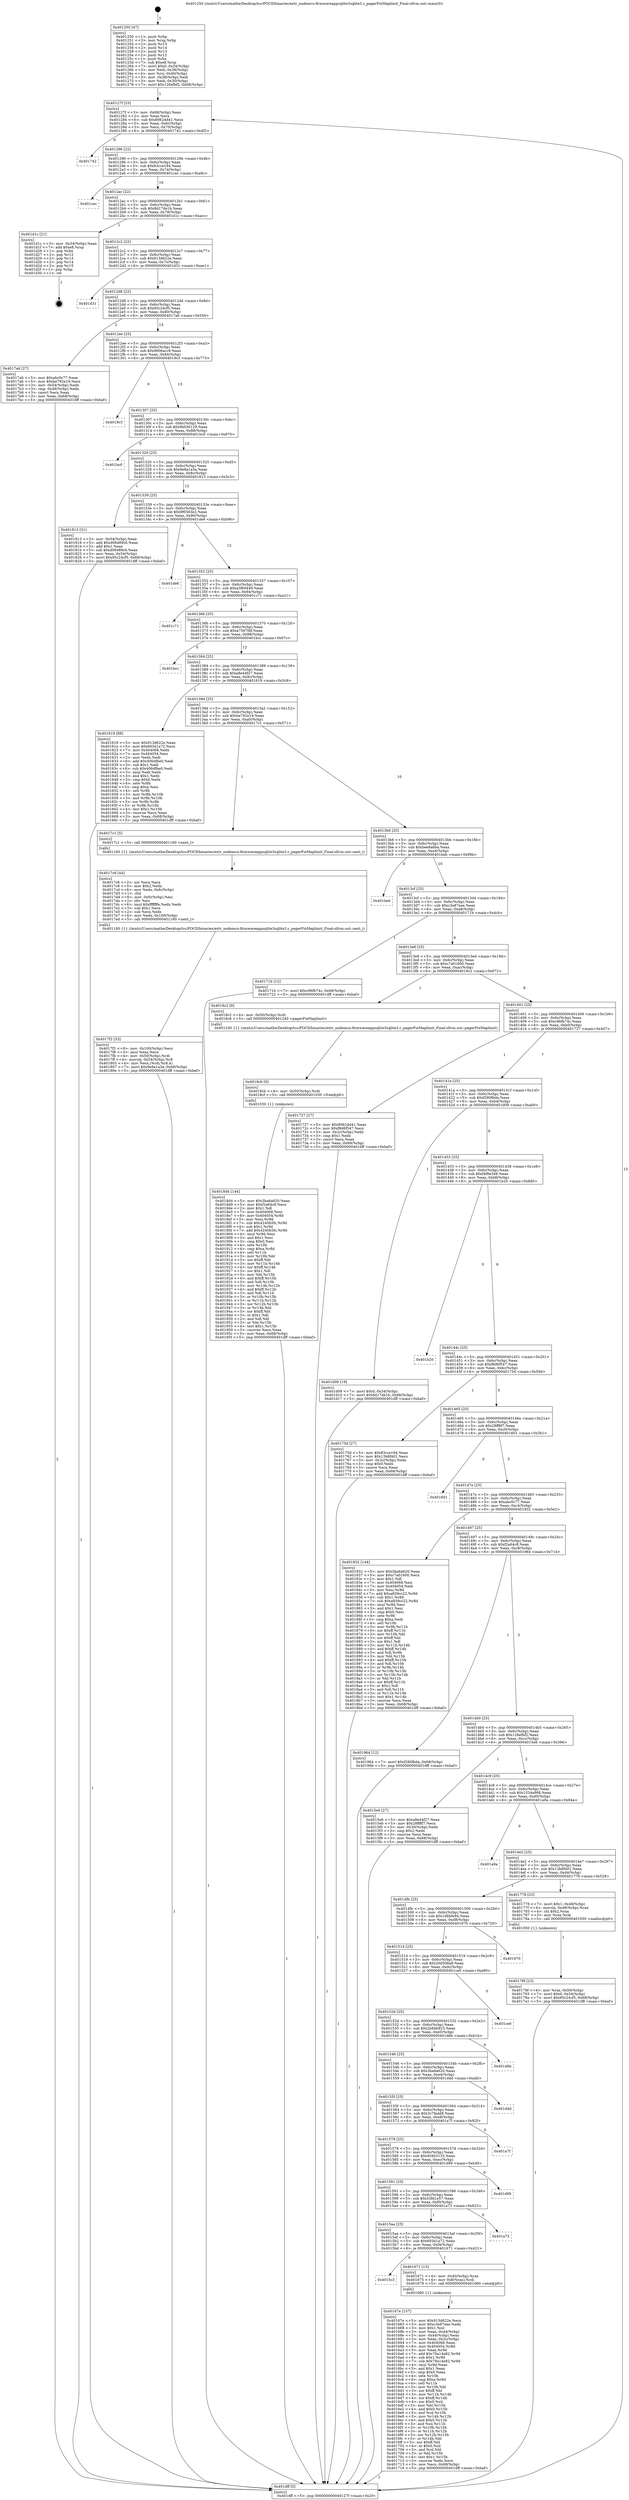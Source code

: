 digraph "0x401250" {
  label = "0x401250 (/mnt/c/Users/mathe/Desktop/tcc/POCII/binaries/extr_nodemcu-firmwareappsqlite3sqlite3.c_pagerFixMaplimit_Final-ollvm.out::main(0))"
  labelloc = "t"
  node[shape=record]

  Entry [label="",width=0.3,height=0.3,shape=circle,fillcolor=black,style=filled]
  "0x40127f" [label="{
     0x40127f [23]\l
     | [instrs]\l
     &nbsp;&nbsp;0x40127f \<+3\>: mov -0x68(%rbp),%eax\l
     &nbsp;&nbsp;0x401282 \<+2\>: mov %eax,%ecx\l
     &nbsp;&nbsp;0x401284 \<+6\>: sub $0x80624d41,%ecx\l
     &nbsp;&nbsp;0x40128a \<+3\>: mov %eax,-0x6c(%rbp)\l
     &nbsp;&nbsp;0x40128d \<+3\>: mov %ecx,-0x70(%rbp)\l
     &nbsp;&nbsp;0x401290 \<+6\>: je 0000000000401742 \<main+0x4f2\>\l
  }"]
  "0x401742" [label="{
     0x401742\l
  }", style=dashed]
  "0x401296" [label="{
     0x401296 [22]\l
     | [instrs]\l
     &nbsp;&nbsp;0x401296 \<+5\>: jmp 000000000040129b \<main+0x4b\>\l
     &nbsp;&nbsp;0x40129b \<+3\>: mov -0x6c(%rbp),%eax\l
     &nbsp;&nbsp;0x40129e \<+5\>: sub $0x83cce194,%eax\l
     &nbsp;&nbsp;0x4012a3 \<+3\>: mov %eax,-0x74(%rbp)\l
     &nbsp;&nbsp;0x4012a6 \<+6\>: je 0000000000401cec \<main+0xa9c\>\l
  }"]
  Exit [label="",width=0.3,height=0.3,shape=circle,fillcolor=black,style=filled,peripheries=2]
  "0x401cec" [label="{
     0x401cec\l
  }", style=dashed]
  "0x4012ac" [label="{
     0x4012ac [22]\l
     | [instrs]\l
     &nbsp;&nbsp;0x4012ac \<+5\>: jmp 00000000004012b1 \<main+0x61\>\l
     &nbsp;&nbsp;0x4012b1 \<+3\>: mov -0x6c(%rbp),%eax\l
     &nbsp;&nbsp;0x4012b4 \<+5\>: sub $0x8d17de1b,%eax\l
     &nbsp;&nbsp;0x4012b9 \<+3\>: mov %eax,-0x78(%rbp)\l
     &nbsp;&nbsp;0x4012bc \<+6\>: je 0000000000401d1c \<main+0xacc\>\l
  }"]
  "0x4018d4" [label="{
     0x4018d4 [144]\l
     | [instrs]\l
     &nbsp;&nbsp;0x4018d4 \<+5\>: mov $0x3ba6a620,%eax\l
     &nbsp;&nbsp;0x4018d9 \<+5\>: mov $0xf2a64c8,%ecx\l
     &nbsp;&nbsp;0x4018de \<+2\>: mov $0x1,%dl\l
     &nbsp;&nbsp;0x4018e0 \<+7\>: mov 0x404068,%esi\l
     &nbsp;&nbsp;0x4018e7 \<+8\>: mov 0x404054,%r8d\l
     &nbsp;&nbsp;0x4018ef \<+3\>: mov %esi,%r9d\l
     &nbsp;&nbsp;0x4018f2 \<+7\>: sub $0x4240b5fc,%r9d\l
     &nbsp;&nbsp;0x4018f9 \<+4\>: sub $0x1,%r9d\l
     &nbsp;&nbsp;0x4018fd \<+7\>: add $0x4240b5fc,%r9d\l
     &nbsp;&nbsp;0x401904 \<+4\>: imul %r9d,%esi\l
     &nbsp;&nbsp;0x401908 \<+3\>: and $0x1,%esi\l
     &nbsp;&nbsp;0x40190b \<+3\>: cmp $0x0,%esi\l
     &nbsp;&nbsp;0x40190e \<+4\>: sete %r10b\l
     &nbsp;&nbsp;0x401912 \<+4\>: cmp $0xa,%r8d\l
     &nbsp;&nbsp;0x401916 \<+4\>: setl %r11b\l
     &nbsp;&nbsp;0x40191a \<+3\>: mov %r10b,%bl\l
     &nbsp;&nbsp;0x40191d \<+3\>: xor $0xff,%bl\l
     &nbsp;&nbsp;0x401920 \<+3\>: mov %r11b,%r14b\l
     &nbsp;&nbsp;0x401923 \<+4\>: xor $0xff,%r14b\l
     &nbsp;&nbsp;0x401927 \<+3\>: xor $0x1,%dl\l
     &nbsp;&nbsp;0x40192a \<+3\>: mov %bl,%r15b\l
     &nbsp;&nbsp;0x40192d \<+4\>: and $0xff,%r15b\l
     &nbsp;&nbsp;0x401931 \<+3\>: and %dl,%r10b\l
     &nbsp;&nbsp;0x401934 \<+3\>: mov %r14b,%r12b\l
     &nbsp;&nbsp;0x401937 \<+4\>: and $0xff,%r12b\l
     &nbsp;&nbsp;0x40193b \<+3\>: and %dl,%r11b\l
     &nbsp;&nbsp;0x40193e \<+3\>: or %r10b,%r15b\l
     &nbsp;&nbsp;0x401941 \<+3\>: or %r11b,%r12b\l
     &nbsp;&nbsp;0x401944 \<+3\>: xor %r12b,%r15b\l
     &nbsp;&nbsp;0x401947 \<+3\>: or %r14b,%bl\l
     &nbsp;&nbsp;0x40194a \<+3\>: xor $0xff,%bl\l
     &nbsp;&nbsp;0x40194d \<+3\>: or $0x1,%dl\l
     &nbsp;&nbsp;0x401950 \<+2\>: and %dl,%bl\l
     &nbsp;&nbsp;0x401952 \<+3\>: or %bl,%r15b\l
     &nbsp;&nbsp;0x401955 \<+4\>: test $0x1,%r15b\l
     &nbsp;&nbsp;0x401959 \<+3\>: cmovne %ecx,%eax\l
     &nbsp;&nbsp;0x40195c \<+3\>: mov %eax,-0x68(%rbp)\l
     &nbsp;&nbsp;0x40195f \<+5\>: jmp 0000000000401dff \<main+0xbaf\>\l
  }"]
  "0x401d1c" [label="{
     0x401d1c [21]\l
     | [instrs]\l
     &nbsp;&nbsp;0x401d1c \<+3\>: mov -0x34(%rbp),%eax\l
     &nbsp;&nbsp;0x401d1f \<+7\>: add $0xe8,%rsp\l
     &nbsp;&nbsp;0x401d26 \<+1\>: pop %rbx\l
     &nbsp;&nbsp;0x401d27 \<+2\>: pop %r12\l
     &nbsp;&nbsp;0x401d29 \<+2\>: pop %r13\l
     &nbsp;&nbsp;0x401d2b \<+2\>: pop %r14\l
     &nbsp;&nbsp;0x401d2d \<+2\>: pop %r15\l
     &nbsp;&nbsp;0x401d2f \<+1\>: pop %rbp\l
     &nbsp;&nbsp;0x401d30 \<+1\>: ret\l
  }"]
  "0x4012c2" [label="{
     0x4012c2 [22]\l
     | [instrs]\l
     &nbsp;&nbsp;0x4012c2 \<+5\>: jmp 00000000004012c7 \<main+0x77\>\l
     &nbsp;&nbsp;0x4012c7 \<+3\>: mov -0x6c(%rbp),%eax\l
     &nbsp;&nbsp;0x4012ca \<+5\>: sub $0x913d622e,%eax\l
     &nbsp;&nbsp;0x4012cf \<+3\>: mov %eax,-0x7c(%rbp)\l
     &nbsp;&nbsp;0x4012d2 \<+6\>: je 0000000000401d31 \<main+0xae1\>\l
  }"]
  "0x4018cb" [label="{
     0x4018cb [9]\l
     | [instrs]\l
     &nbsp;&nbsp;0x4018cb \<+4\>: mov -0x50(%rbp),%rdi\l
     &nbsp;&nbsp;0x4018cf \<+5\>: call 0000000000401030 \<free@plt\>\l
     | [calls]\l
     &nbsp;&nbsp;0x401030 \{1\} (unknown)\l
  }"]
  "0x401d31" [label="{
     0x401d31\l
  }", style=dashed]
  "0x4012d8" [label="{
     0x4012d8 [22]\l
     | [instrs]\l
     &nbsp;&nbsp;0x4012d8 \<+5\>: jmp 00000000004012dd \<main+0x8d\>\l
     &nbsp;&nbsp;0x4012dd \<+3\>: mov -0x6c(%rbp),%eax\l
     &nbsp;&nbsp;0x4012e0 \<+5\>: sub $0x95c24cf5,%eax\l
     &nbsp;&nbsp;0x4012e5 \<+3\>: mov %eax,-0x80(%rbp)\l
     &nbsp;&nbsp;0x4012e8 \<+6\>: je 00000000004017a6 \<main+0x556\>\l
  }"]
  "0x4017f2" [label="{
     0x4017f2 [33]\l
     | [instrs]\l
     &nbsp;&nbsp;0x4017f2 \<+6\>: mov -0x100(%rbp),%ecx\l
     &nbsp;&nbsp;0x4017f8 \<+3\>: imul %eax,%ecx\l
     &nbsp;&nbsp;0x4017fb \<+4\>: mov -0x50(%rbp),%rdi\l
     &nbsp;&nbsp;0x4017ff \<+4\>: movslq -0x54(%rbp),%r8\l
     &nbsp;&nbsp;0x401803 \<+4\>: mov %ecx,(%rdi,%r8,4)\l
     &nbsp;&nbsp;0x401807 \<+7\>: movl $0x9e8a1a3a,-0x68(%rbp)\l
     &nbsp;&nbsp;0x40180e \<+5\>: jmp 0000000000401dff \<main+0xbaf\>\l
  }"]
  "0x4017a6" [label="{
     0x4017a6 [27]\l
     | [instrs]\l
     &nbsp;&nbsp;0x4017a6 \<+5\>: mov $0xabc0c77,%eax\l
     &nbsp;&nbsp;0x4017ab \<+5\>: mov $0xbe792e19,%ecx\l
     &nbsp;&nbsp;0x4017b0 \<+3\>: mov -0x54(%rbp),%edx\l
     &nbsp;&nbsp;0x4017b3 \<+3\>: cmp -0x48(%rbp),%edx\l
     &nbsp;&nbsp;0x4017b6 \<+3\>: cmovl %ecx,%eax\l
     &nbsp;&nbsp;0x4017b9 \<+3\>: mov %eax,-0x68(%rbp)\l
     &nbsp;&nbsp;0x4017bc \<+5\>: jmp 0000000000401dff \<main+0xbaf\>\l
  }"]
  "0x4012ee" [label="{
     0x4012ee [25]\l
     | [instrs]\l
     &nbsp;&nbsp;0x4012ee \<+5\>: jmp 00000000004012f3 \<main+0xa3\>\l
     &nbsp;&nbsp;0x4012f3 \<+3\>: mov -0x6c(%rbp),%eax\l
     &nbsp;&nbsp;0x4012f6 \<+5\>: sub $0x9606acc9,%eax\l
     &nbsp;&nbsp;0x4012fb \<+6\>: mov %eax,-0x84(%rbp)\l
     &nbsp;&nbsp;0x401301 \<+6\>: je 00000000004019c3 \<main+0x773\>\l
  }"]
  "0x4017c6" [label="{
     0x4017c6 [44]\l
     | [instrs]\l
     &nbsp;&nbsp;0x4017c6 \<+2\>: xor %ecx,%ecx\l
     &nbsp;&nbsp;0x4017c8 \<+5\>: mov $0x2,%edx\l
     &nbsp;&nbsp;0x4017cd \<+6\>: mov %edx,-0xfc(%rbp)\l
     &nbsp;&nbsp;0x4017d3 \<+1\>: cltd\l
     &nbsp;&nbsp;0x4017d4 \<+6\>: mov -0xfc(%rbp),%esi\l
     &nbsp;&nbsp;0x4017da \<+2\>: idiv %esi\l
     &nbsp;&nbsp;0x4017dc \<+6\>: imul $0xfffffffe,%edx,%edx\l
     &nbsp;&nbsp;0x4017e2 \<+3\>: sub $0x1,%ecx\l
     &nbsp;&nbsp;0x4017e5 \<+2\>: sub %ecx,%edx\l
     &nbsp;&nbsp;0x4017e7 \<+6\>: mov %edx,-0x100(%rbp)\l
     &nbsp;&nbsp;0x4017ed \<+5\>: call 0000000000401160 \<next_i\>\l
     | [calls]\l
     &nbsp;&nbsp;0x401160 \{1\} (/mnt/c/Users/mathe/Desktop/tcc/POCII/binaries/extr_nodemcu-firmwareappsqlite3sqlite3.c_pagerFixMaplimit_Final-ollvm.out::next_i)\l
  }"]
  "0x4019c3" [label="{
     0x4019c3\l
  }", style=dashed]
  "0x401307" [label="{
     0x401307 [25]\l
     | [instrs]\l
     &nbsp;&nbsp;0x401307 \<+5\>: jmp 000000000040130c \<main+0xbc\>\l
     &nbsp;&nbsp;0x40130c \<+3\>: mov -0x6c(%rbp),%eax\l
     &nbsp;&nbsp;0x40130f \<+5\>: sub $0x9b036129,%eax\l
     &nbsp;&nbsp;0x401314 \<+6\>: mov %eax,-0x88(%rbp)\l
     &nbsp;&nbsp;0x40131a \<+6\>: je 0000000000401bc0 \<main+0x970\>\l
  }"]
  "0x40178f" [label="{
     0x40178f [23]\l
     | [instrs]\l
     &nbsp;&nbsp;0x40178f \<+4\>: mov %rax,-0x50(%rbp)\l
     &nbsp;&nbsp;0x401793 \<+7\>: movl $0x0,-0x54(%rbp)\l
     &nbsp;&nbsp;0x40179a \<+7\>: movl $0x95c24cf5,-0x68(%rbp)\l
     &nbsp;&nbsp;0x4017a1 \<+5\>: jmp 0000000000401dff \<main+0xbaf\>\l
  }"]
  "0x401bc0" [label="{
     0x401bc0\l
  }", style=dashed]
  "0x401320" [label="{
     0x401320 [25]\l
     | [instrs]\l
     &nbsp;&nbsp;0x401320 \<+5\>: jmp 0000000000401325 \<main+0xd5\>\l
     &nbsp;&nbsp;0x401325 \<+3\>: mov -0x6c(%rbp),%eax\l
     &nbsp;&nbsp;0x401328 \<+5\>: sub $0x9e8a1a3a,%eax\l
     &nbsp;&nbsp;0x40132d \<+6\>: mov %eax,-0x8c(%rbp)\l
     &nbsp;&nbsp;0x401333 \<+6\>: je 0000000000401813 \<main+0x5c3\>\l
  }"]
  "0x40167e" [label="{
     0x40167e [157]\l
     | [instrs]\l
     &nbsp;&nbsp;0x40167e \<+5\>: mov $0x913d622e,%ecx\l
     &nbsp;&nbsp;0x401683 \<+5\>: mov $0xc3e87eae,%edx\l
     &nbsp;&nbsp;0x401688 \<+3\>: mov $0x1,%sil\l
     &nbsp;&nbsp;0x40168b \<+3\>: mov %eax,-0x44(%rbp)\l
     &nbsp;&nbsp;0x40168e \<+3\>: mov -0x44(%rbp),%eax\l
     &nbsp;&nbsp;0x401691 \<+3\>: mov %eax,-0x2c(%rbp)\l
     &nbsp;&nbsp;0x401694 \<+7\>: mov 0x404068,%eax\l
     &nbsp;&nbsp;0x40169b \<+8\>: mov 0x404054,%r8d\l
     &nbsp;&nbsp;0x4016a3 \<+3\>: mov %eax,%r9d\l
     &nbsp;&nbsp;0x4016a6 \<+7\>: add $0x79a14e82,%r9d\l
     &nbsp;&nbsp;0x4016ad \<+4\>: sub $0x1,%r9d\l
     &nbsp;&nbsp;0x4016b1 \<+7\>: sub $0x79a14e82,%r9d\l
     &nbsp;&nbsp;0x4016b8 \<+4\>: imul %r9d,%eax\l
     &nbsp;&nbsp;0x4016bc \<+3\>: and $0x1,%eax\l
     &nbsp;&nbsp;0x4016bf \<+3\>: cmp $0x0,%eax\l
     &nbsp;&nbsp;0x4016c2 \<+4\>: sete %r10b\l
     &nbsp;&nbsp;0x4016c6 \<+4\>: cmp $0xa,%r8d\l
     &nbsp;&nbsp;0x4016ca \<+4\>: setl %r11b\l
     &nbsp;&nbsp;0x4016ce \<+3\>: mov %r10b,%bl\l
     &nbsp;&nbsp;0x4016d1 \<+3\>: xor $0xff,%bl\l
     &nbsp;&nbsp;0x4016d4 \<+3\>: mov %r11b,%r14b\l
     &nbsp;&nbsp;0x4016d7 \<+4\>: xor $0xff,%r14b\l
     &nbsp;&nbsp;0x4016db \<+4\>: xor $0x0,%sil\l
     &nbsp;&nbsp;0x4016df \<+3\>: mov %bl,%r15b\l
     &nbsp;&nbsp;0x4016e2 \<+4\>: and $0x0,%r15b\l
     &nbsp;&nbsp;0x4016e6 \<+3\>: and %sil,%r10b\l
     &nbsp;&nbsp;0x4016e9 \<+3\>: mov %r14b,%r12b\l
     &nbsp;&nbsp;0x4016ec \<+4\>: and $0x0,%r12b\l
     &nbsp;&nbsp;0x4016f0 \<+3\>: and %sil,%r11b\l
     &nbsp;&nbsp;0x4016f3 \<+3\>: or %r10b,%r15b\l
     &nbsp;&nbsp;0x4016f6 \<+3\>: or %r11b,%r12b\l
     &nbsp;&nbsp;0x4016f9 \<+3\>: xor %r12b,%r15b\l
     &nbsp;&nbsp;0x4016fc \<+3\>: or %r14b,%bl\l
     &nbsp;&nbsp;0x4016ff \<+3\>: xor $0xff,%bl\l
     &nbsp;&nbsp;0x401702 \<+4\>: or $0x0,%sil\l
     &nbsp;&nbsp;0x401706 \<+3\>: and %sil,%bl\l
     &nbsp;&nbsp;0x401709 \<+3\>: or %bl,%r15b\l
     &nbsp;&nbsp;0x40170c \<+4\>: test $0x1,%r15b\l
     &nbsp;&nbsp;0x401710 \<+3\>: cmovne %edx,%ecx\l
     &nbsp;&nbsp;0x401713 \<+3\>: mov %ecx,-0x68(%rbp)\l
     &nbsp;&nbsp;0x401716 \<+5\>: jmp 0000000000401dff \<main+0xbaf\>\l
  }"]
  "0x401813" [label="{
     0x401813 [31]\l
     | [instrs]\l
     &nbsp;&nbsp;0x401813 \<+3\>: mov -0x54(%rbp),%eax\l
     &nbsp;&nbsp;0x401816 \<+5\>: add $0xd08489c6,%eax\l
     &nbsp;&nbsp;0x40181b \<+3\>: add $0x1,%eax\l
     &nbsp;&nbsp;0x40181e \<+5\>: sub $0xd08489c6,%eax\l
     &nbsp;&nbsp;0x401823 \<+3\>: mov %eax,-0x54(%rbp)\l
     &nbsp;&nbsp;0x401826 \<+7\>: movl $0x95c24cf5,-0x68(%rbp)\l
     &nbsp;&nbsp;0x40182d \<+5\>: jmp 0000000000401dff \<main+0xbaf\>\l
  }"]
  "0x401339" [label="{
     0x401339 [25]\l
     | [instrs]\l
     &nbsp;&nbsp;0x401339 \<+5\>: jmp 000000000040133e \<main+0xee\>\l
     &nbsp;&nbsp;0x40133e \<+3\>: mov -0x6c(%rbp),%eax\l
     &nbsp;&nbsp;0x401341 \<+5\>: sub $0x9f0563e2,%eax\l
     &nbsp;&nbsp;0x401346 \<+6\>: mov %eax,-0x90(%rbp)\l
     &nbsp;&nbsp;0x40134c \<+6\>: je 0000000000401de6 \<main+0xb96\>\l
  }"]
  "0x4015c3" [label="{
     0x4015c3\l
  }", style=dashed]
  "0x401de6" [label="{
     0x401de6\l
  }", style=dashed]
  "0x401352" [label="{
     0x401352 [25]\l
     | [instrs]\l
     &nbsp;&nbsp;0x401352 \<+5\>: jmp 0000000000401357 \<main+0x107\>\l
     &nbsp;&nbsp;0x401357 \<+3\>: mov -0x6c(%rbp),%eax\l
     &nbsp;&nbsp;0x40135a \<+5\>: sub $0xa3f60449,%eax\l
     &nbsp;&nbsp;0x40135f \<+6\>: mov %eax,-0x94(%rbp)\l
     &nbsp;&nbsp;0x401365 \<+6\>: je 0000000000401c71 \<main+0xa21\>\l
  }"]
  "0x401671" [label="{
     0x401671 [13]\l
     | [instrs]\l
     &nbsp;&nbsp;0x401671 \<+4\>: mov -0x40(%rbp),%rax\l
     &nbsp;&nbsp;0x401675 \<+4\>: mov 0x8(%rax),%rdi\l
     &nbsp;&nbsp;0x401679 \<+5\>: call 0000000000401060 \<atoi@plt\>\l
     | [calls]\l
     &nbsp;&nbsp;0x401060 \{1\} (unknown)\l
  }"]
  "0x401c71" [label="{
     0x401c71\l
  }", style=dashed]
  "0x40136b" [label="{
     0x40136b [25]\l
     | [instrs]\l
     &nbsp;&nbsp;0x40136b \<+5\>: jmp 0000000000401370 \<main+0x120\>\l
     &nbsp;&nbsp;0x401370 \<+3\>: mov -0x6c(%rbp),%eax\l
     &nbsp;&nbsp;0x401373 \<+5\>: sub $0xa7567fdf,%eax\l
     &nbsp;&nbsp;0x401378 \<+6\>: mov %eax,-0x98(%rbp)\l
     &nbsp;&nbsp;0x40137e \<+6\>: je 0000000000401bcc \<main+0x97c\>\l
  }"]
  "0x4015aa" [label="{
     0x4015aa [25]\l
     | [instrs]\l
     &nbsp;&nbsp;0x4015aa \<+5\>: jmp 00000000004015af \<main+0x35f\>\l
     &nbsp;&nbsp;0x4015af \<+3\>: mov -0x6c(%rbp),%eax\l
     &nbsp;&nbsp;0x4015b2 \<+5\>: sub $0x693d1a72,%eax\l
     &nbsp;&nbsp;0x4015b7 \<+6\>: mov %eax,-0xf4(%rbp)\l
     &nbsp;&nbsp;0x4015bd \<+6\>: je 0000000000401671 \<main+0x421\>\l
  }"]
  "0x401bcc" [label="{
     0x401bcc\l
  }", style=dashed]
  "0x401384" [label="{
     0x401384 [25]\l
     | [instrs]\l
     &nbsp;&nbsp;0x401384 \<+5\>: jmp 0000000000401389 \<main+0x139\>\l
     &nbsp;&nbsp;0x401389 \<+3\>: mov -0x6c(%rbp),%eax\l
     &nbsp;&nbsp;0x40138c \<+5\>: sub $0xa8e44f27,%eax\l
     &nbsp;&nbsp;0x401391 \<+6\>: mov %eax,-0x9c(%rbp)\l
     &nbsp;&nbsp;0x401397 \<+6\>: je 0000000000401619 \<main+0x3c9\>\l
  }"]
  "0x401a73" [label="{
     0x401a73\l
  }", style=dashed]
  "0x401619" [label="{
     0x401619 [88]\l
     | [instrs]\l
     &nbsp;&nbsp;0x401619 \<+5\>: mov $0x913d622e,%eax\l
     &nbsp;&nbsp;0x40161e \<+5\>: mov $0x693d1a72,%ecx\l
     &nbsp;&nbsp;0x401623 \<+7\>: mov 0x404068,%edx\l
     &nbsp;&nbsp;0x40162a \<+7\>: mov 0x404054,%esi\l
     &nbsp;&nbsp;0x401631 \<+2\>: mov %edx,%edi\l
     &nbsp;&nbsp;0x401633 \<+6\>: add $0x406dfbe0,%edi\l
     &nbsp;&nbsp;0x401639 \<+3\>: sub $0x1,%edi\l
     &nbsp;&nbsp;0x40163c \<+6\>: sub $0x406dfbe0,%edi\l
     &nbsp;&nbsp;0x401642 \<+3\>: imul %edi,%edx\l
     &nbsp;&nbsp;0x401645 \<+3\>: and $0x1,%edx\l
     &nbsp;&nbsp;0x401648 \<+3\>: cmp $0x0,%edx\l
     &nbsp;&nbsp;0x40164b \<+4\>: sete %r8b\l
     &nbsp;&nbsp;0x40164f \<+3\>: cmp $0xa,%esi\l
     &nbsp;&nbsp;0x401652 \<+4\>: setl %r9b\l
     &nbsp;&nbsp;0x401656 \<+3\>: mov %r8b,%r10b\l
     &nbsp;&nbsp;0x401659 \<+3\>: and %r9b,%r10b\l
     &nbsp;&nbsp;0x40165c \<+3\>: xor %r9b,%r8b\l
     &nbsp;&nbsp;0x40165f \<+3\>: or %r8b,%r10b\l
     &nbsp;&nbsp;0x401662 \<+4\>: test $0x1,%r10b\l
     &nbsp;&nbsp;0x401666 \<+3\>: cmovne %ecx,%eax\l
     &nbsp;&nbsp;0x401669 \<+3\>: mov %eax,-0x68(%rbp)\l
     &nbsp;&nbsp;0x40166c \<+5\>: jmp 0000000000401dff \<main+0xbaf\>\l
  }"]
  "0x40139d" [label="{
     0x40139d [25]\l
     | [instrs]\l
     &nbsp;&nbsp;0x40139d \<+5\>: jmp 00000000004013a2 \<main+0x152\>\l
     &nbsp;&nbsp;0x4013a2 \<+3\>: mov -0x6c(%rbp),%eax\l
     &nbsp;&nbsp;0x4013a5 \<+5\>: sub $0xbe792e19,%eax\l
     &nbsp;&nbsp;0x4013aa \<+6\>: mov %eax,-0xa0(%rbp)\l
     &nbsp;&nbsp;0x4013b0 \<+6\>: je 00000000004017c1 \<main+0x571\>\l
  }"]
  "0x401591" [label="{
     0x401591 [25]\l
     | [instrs]\l
     &nbsp;&nbsp;0x401591 \<+5\>: jmp 0000000000401596 \<main+0x346\>\l
     &nbsp;&nbsp;0x401596 \<+3\>: mov -0x6c(%rbp),%eax\l
     &nbsp;&nbsp;0x401599 \<+5\>: sub $0x53fd1e57,%eax\l
     &nbsp;&nbsp;0x40159e \<+6\>: mov %eax,-0xf0(%rbp)\l
     &nbsp;&nbsp;0x4015a4 \<+6\>: je 0000000000401a73 \<main+0x823\>\l
  }"]
  "0x4017c1" [label="{
     0x4017c1 [5]\l
     | [instrs]\l
     &nbsp;&nbsp;0x4017c1 \<+5\>: call 0000000000401160 \<next_i\>\l
     | [calls]\l
     &nbsp;&nbsp;0x401160 \{1\} (/mnt/c/Users/mathe/Desktop/tcc/POCII/binaries/extr_nodemcu-firmwareappsqlite3sqlite3.c_pagerFixMaplimit_Final-ollvm.out::next_i)\l
  }"]
  "0x4013b6" [label="{
     0x4013b6 [25]\l
     | [instrs]\l
     &nbsp;&nbsp;0x4013b6 \<+5\>: jmp 00000000004013bb \<main+0x16b\>\l
     &nbsp;&nbsp;0x4013bb \<+3\>: mov -0x6c(%rbp),%eax\l
     &nbsp;&nbsp;0x4013be \<+5\>: sub $0xbee8a6ba,%eax\l
     &nbsp;&nbsp;0x4013c3 \<+6\>: mov %eax,-0xa4(%rbp)\l
     &nbsp;&nbsp;0x4013c9 \<+6\>: je 0000000000401beb \<main+0x99b\>\l
  }"]
  "0x401d99" [label="{
     0x401d99\l
  }", style=dashed]
  "0x401beb" [label="{
     0x401beb\l
  }", style=dashed]
  "0x4013cf" [label="{
     0x4013cf [25]\l
     | [instrs]\l
     &nbsp;&nbsp;0x4013cf \<+5\>: jmp 00000000004013d4 \<main+0x184\>\l
     &nbsp;&nbsp;0x4013d4 \<+3\>: mov -0x6c(%rbp),%eax\l
     &nbsp;&nbsp;0x4013d7 \<+5\>: sub $0xc3e87eae,%eax\l
     &nbsp;&nbsp;0x4013dc \<+6\>: mov %eax,-0xa8(%rbp)\l
     &nbsp;&nbsp;0x4013e2 \<+6\>: je 000000000040171b \<main+0x4cb\>\l
  }"]
  "0x401578" [label="{
     0x401578 [25]\l
     | [instrs]\l
     &nbsp;&nbsp;0x401578 \<+5\>: jmp 000000000040157d \<main+0x32d\>\l
     &nbsp;&nbsp;0x40157d \<+3\>: mov -0x6c(%rbp),%eax\l
     &nbsp;&nbsp;0x401580 \<+5\>: sub $0x40403133,%eax\l
     &nbsp;&nbsp;0x401585 \<+6\>: mov %eax,-0xec(%rbp)\l
     &nbsp;&nbsp;0x40158b \<+6\>: je 0000000000401d99 \<main+0xb49\>\l
  }"]
  "0x40171b" [label="{
     0x40171b [12]\l
     | [instrs]\l
     &nbsp;&nbsp;0x40171b \<+7\>: movl $0xc96fb74c,-0x68(%rbp)\l
     &nbsp;&nbsp;0x401722 \<+5\>: jmp 0000000000401dff \<main+0xbaf\>\l
  }"]
  "0x4013e8" [label="{
     0x4013e8 [25]\l
     | [instrs]\l
     &nbsp;&nbsp;0x4013e8 \<+5\>: jmp 00000000004013ed \<main+0x19d\>\l
     &nbsp;&nbsp;0x4013ed \<+3\>: mov -0x6c(%rbp),%eax\l
     &nbsp;&nbsp;0x4013f0 \<+5\>: sub $0xc7a01600,%eax\l
     &nbsp;&nbsp;0x4013f5 \<+6\>: mov %eax,-0xac(%rbp)\l
     &nbsp;&nbsp;0x4013fb \<+6\>: je 00000000004018c2 \<main+0x672\>\l
  }"]
  "0x401a7f" [label="{
     0x401a7f\l
  }", style=dashed]
  "0x4018c2" [label="{
     0x4018c2 [9]\l
     | [instrs]\l
     &nbsp;&nbsp;0x4018c2 \<+4\>: mov -0x50(%rbp),%rdi\l
     &nbsp;&nbsp;0x4018c6 \<+5\>: call 0000000000401240 \<pagerFixMaplimit\>\l
     | [calls]\l
     &nbsp;&nbsp;0x401240 \{1\} (/mnt/c/Users/mathe/Desktop/tcc/POCII/binaries/extr_nodemcu-firmwareappsqlite3sqlite3.c_pagerFixMaplimit_Final-ollvm.out::pagerFixMaplimit)\l
  }"]
  "0x401401" [label="{
     0x401401 [25]\l
     | [instrs]\l
     &nbsp;&nbsp;0x401401 \<+5\>: jmp 0000000000401406 \<main+0x1b6\>\l
     &nbsp;&nbsp;0x401406 \<+3\>: mov -0x6c(%rbp),%eax\l
     &nbsp;&nbsp;0x401409 \<+5\>: sub $0xc96fb74c,%eax\l
     &nbsp;&nbsp;0x40140e \<+6\>: mov %eax,-0xb0(%rbp)\l
     &nbsp;&nbsp;0x401414 \<+6\>: je 0000000000401727 \<main+0x4d7\>\l
  }"]
  "0x40155f" [label="{
     0x40155f [25]\l
     | [instrs]\l
     &nbsp;&nbsp;0x40155f \<+5\>: jmp 0000000000401564 \<main+0x314\>\l
     &nbsp;&nbsp;0x401564 \<+3\>: mov -0x6c(%rbp),%eax\l
     &nbsp;&nbsp;0x401567 \<+5\>: sub $0x3c7fadd8,%eax\l
     &nbsp;&nbsp;0x40156c \<+6\>: mov %eax,-0xe8(%rbp)\l
     &nbsp;&nbsp;0x401572 \<+6\>: je 0000000000401a7f \<main+0x82f\>\l
  }"]
  "0x401727" [label="{
     0x401727 [27]\l
     | [instrs]\l
     &nbsp;&nbsp;0x401727 \<+5\>: mov $0x80624d41,%eax\l
     &nbsp;&nbsp;0x40172c \<+5\>: mov $0xf8d6f547,%ecx\l
     &nbsp;&nbsp;0x401731 \<+3\>: mov -0x2c(%rbp),%edx\l
     &nbsp;&nbsp;0x401734 \<+3\>: cmp $0x1,%edx\l
     &nbsp;&nbsp;0x401737 \<+3\>: cmovl %ecx,%eax\l
     &nbsp;&nbsp;0x40173a \<+3\>: mov %eax,-0x68(%rbp)\l
     &nbsp;&nbsp;0x40173d \<+5\>: jmp 0000000000401dff \<main+0xbaf\>\l
  }"]
  "0x40141a" [label="{
     0x40141a [25]\l
     | [instrs]\l
     &nbsp;&nbsp;0x40141a \<+5\>: jmp 000000000040141f \<main+0x1cf\>\l
     &nbsp;&nbsp;0x40141f \<+3\>: mov -0x6c(%rbp),%eax\l
     &nbsp;&nbsp;0x401422 \<+5\>: sub $0xf280fbda,%eax\l
     &nbsp;&nbsp;0x401427 \<+6\>: mov %eax,-0xb4(%rbp)\l
     &nbsp;&nbsp;0x40142d \<+6\>: je 0000000000401d09 \<main+0xab9\>\l
  }"]
  "0x401d4d" [label="{
     0x401d4d\l
  }", style=dashed]
  "0x401d09" [label="{
     0x401d09 [19]\l
     | [instrs]\l
     &nbsp;&nbsp;0x401d09 \<+7\>: movl $0x0,-0x34(%rbp)\l
     &nbsp;&nbsp;0x401d10 \<+7\>: movl $0x8d17de1b,-0x68(%rbp)\l
     &nbsp;&nbsp;0x401d17 \<+5\>: jmp 0000000000401dff \<main+0xbaf\>\l
  }"]
  "0x401433" [label="{
     0x401433 [25]\l
     | [instrs]\l
     &nbsp;&nbsp;0x401433 \<+5\>: jmp 0000000000401438 \<main+0x1e8\>\l
     &nbsp;&nbsp;0x401438 \<+3\>: mov -0x6c(%rbp),%eax\l
     &nbsp;&nbsp;0x40143b \<+5\>: sub $0xf4f8e348,%eax\l
     &nbsp;&nbsp;0x401440 \<+6\>: mov %eax,-0xb8(%rbp)\l
     &nbsp;&nbsp;0x401446 \<+6\>: je 0000000000401b20 \<main+0x8d0\>\l
  }"]
  "0x401546" [label="{
     0x401546 [25]\l
     | [instrs]\l
     &nbsp;&nbsp;0x401546 \<+5\>: jmp 000000000040154b \<main+0x2fb\>\l
     &nbsp;&nbsp;0x40154b \<+3\>: mov -0x6c(%rbp),%eax\l
     &nbsp;&nbsp;0x40154e \<+5\>: sub $0x3ba6a620,%eax\l
     &nbsp;&nbsp;0x401553 \<+6\>: mov %eax,-0xe4(%rbp)\l
     &nbsp;&nbsp;0x401559 \<+6\>: je 0000000000401d4d \<main+0xafd\>\l
  }"]
  "0x401b20" [label="{
     0x401b20\l
  }", style=dashed]
  "0x40144c" [label="{
     0x40144c [25]\l
     | [instrs]\l
     &nbsp;&nbsp;0x40144c \<+5\>: jmp 0000000000401451 \<main+0x201\>\l
     &nbsp;&nbsp;0x401451 \<+3\>: mov -0x6c(%rbp),%eax\l
     &nbsp;&nbsp;0x401454 \<+5\>: sub $0xf8d6f547,%eax\l
     &nbsp;&nbsp;0x401459 \<+6\>: mov %eax,-0xbc(%rbp)\l
     &nbsp;&nbsp;0x40145f \<+6\>: je 000000000040175d \<main+0x50d\>\l
  }"]
  "0x401d6b" [label="{
     0x401d6b\l
  }", style=dashed]
  "0x40175d" [label="{
     0x40175d [27]\l
     | [instrs]\l
     &nbsp;&nbsp;0x40175d \<+5\>: mov $0x83cce194,%eax\l
     &nbsp;&nbsp;0x401762 \<+5\>: mov $0x13b8f401,%ecx\l
     &nbsp;&nbsp;0x401767 \<+3\>: mov -0x2c(%rbp),%edx\l
     &nbsp;&nbsp;0x40176a \<+3\>: cmp $0x0,%edx\l
     &nbsp;&nbsp;0x40176d \<+3\>: cmove %ecx,%eax\l
     &nbsp;&nbsp;0x401770 \<+3\>: mov %eax,-0x68(%rbp)\l
     &nbsp;&nbsp;0x401773 \<+5\>: jmp 0000000000401dff \<main+0xbaf\>\l
  }"]
  "0x401465" [label="{
     0x401465 [25]\l
     | [instrs]\l
     &nbsp;&nbsp;0x401465 \<+5\>: jmp 000000000040146a \<main+0x21a\>\l
     &nbsp;&nbsp;0x40146a \<+3\>: mov -0x6c(%rbp),%eax\l
     &nbsp;&nbsp;0x40146d \<+5\>: sub $0x28ff8f7,%eax\l
     &nbsp;&nbsp;0x401472 \<+6\>: mov %eax,-0xc0(%rbp)\l
     &nbsp;&nbsp;0x401478 \<+6\>: je 0000000000401601 \<main+0x3b1\>\l
  }"]
  "0x40152d" [label="{
     0x40152d [25]\l
     | [instrs]\l
     &nbsp;&nbsp;0x40152d \<+5\>: jmp 0000000000401532 \<main+0x2e2\>\l
     &nbsp;&nbsp;0x401532 \<+3\>: mov -0x6c(%rbp),%eax\l
     &nbsp;&nbsp;0x401535 \<+5\>: sub $0x2b84b923,%eax\l
     &nbsp;&nbsp;0x40153a \<+6\>: mov %eax,-0xe0(%rbp)\l
     &nbsp;&nbsp;0x401540 \<+6\>: je 0000000000401d6b \<main+0xb1b\>\l
  }"]
  "0x401601" [label="{
     0x401601\l
  }", style=dashed]
  "0x40147e" [label="{
     0x40147e [25]\l
     | [instrs]\l
     &nbsp;&nbsp;0x40147e \<+5\>: jmp 0000000000401483 \<main+0x233\>\l
     &nbsp;&nbsp;0x401483 \<+3\>: mov -0x6c(%rbp),%eax\l
     &nbsp;&nbsp;0x401486 \<+5\>: sub $0xabc0c77,%eax\l
     &nbsp;&nbsp;0x40148b \<+6\>: mov %eax,-0xc4(%rbp)\l
     &nbsp;&nbsp;0x401491 \<+6\>: je 0000000000401832 \<main+0x5e2\>\l
  }"]
  "0x401ce0" [label="{
     0x401ce0\l
  }", style=dashed]
  "0x401832" [label="{
     0x401832 [144]\l
     | [instrs]\l
     &nbsp;&nbsp;0x401832 \<+5\>: mov $0x3ba6a620,%eax\l
     &nbsp;&nbsp;0x401837 \<+5\>: mov $0xc7a01600,%ecx\l
     &nbsp;&nbsp;0x40183c \<+2\>: mov $0x1,%dl\l
     &nbsp;&nbsp;0x40183e \<+7\>: mov 0x404068,%esi\l
     &nbsp;&nbsp;0x401845 \<+7\>: mov 0x404054,%edi\l
     &nbsp;&nbsp;0x40184c \<+3\>: mov %esi,%r8d\l
     &nbsp;&nbsp;0x40184f \<+7\>: add $0xa839cc22,%r8d\l
     &nbsp;&nbsp;0x401856 \<+4\>: sub $0x1,%r8d\l
     &nbsp;&nbsp;0x40185a \<+7\>: sub $0xa839cc22,%r8d\l
     &nbsp;&nbsp;0x401861 \<+4\>: imul %r8d,%esi\l
     &nbsp;&nbsp;0x401865 \<+3\>: and $0x1,%esi\l
     &nbsp;&nbsp;0x401868 \<+3\>: cmp $0x0,%esi\l
     &nbsp;&nbsp;0x40186b \<+4\>: sete %r9b\l
     &nbsp;&nbsp;0x40186f \<+3\>: cmp $0xa,%edi\l
     &nbsp;&nbsp;0x401872 \<+4\>: setl %r10b\l
     &nbsp;&nbsp;0x401876 \<+3\>: mov %r9b,%r11b\l
     &nbsp;&nbsp;0x401879 \<+4\>: xor $0xff,%r11b\l
     &nbsp;&nbsp;0x40187d \<+3\>: mov %r10b,%bl\l
     &nbsp;&nbsp;0x401880 \<+3\>: xor $0xff,%bl\l
     &nbsp;&nbsp;0x401883 \<+3\>: xor $0x1,%dl\l
     &nbsp;&nbsp;0x401886 \<+3\>: mov %r11b,%r14b\l
     &nbsp;&nbsp;0x401889 \<+4\>: and $0xff,%r14b\l
     &nbsp;&nbsp;0x40188d \<+3\>: and %dl,%r9b\l
     &nbsp;&nbsp;0x401890 \<+3\>: mov %bl,%r15b\l
     &nbsp;&nbsp;0x401893 \<+4\>: and $0xff,%r15b\l
     &nbsp;&nbsp;0x401897 \<+3\>: and %dl,%r10b\l
     &nbsp;&nbsp;0x40189a \<+3\>: or %r9b,%r14b\l
     &nbsp;&nbsp;0x40189d \<+3\>: or %r10b,%r15b\l
     &nbsp;&nbsp;0x4018a0 \<+3\>: xor %r15b,%r14b\l
     &nbsp;&nbsp;0x4018a3 \<+3\>: or %bl,%r11b\l
     &nbsp;&nbsp;0x4018a6 \<+4\>: xor $0xff,%r11b\l
     &nbsp;&nbsp;0x4018aa \<+3\>: or $0x1,%dl\l
     &nbsp;&nbsp;0x4018ad \<+3\>: and %dl,%r11b\l
     &nbsp;&nbsp;0x4018b0 \<+3\>: or %r11b,%r14b\l
     &nbsp;&nbsp;0x4018b3 \<+4\>: test $0x1,%r14b\l
     &nbsp;&nbsp;0x4018b7 \<+3\>: cmovne %ecx,%eax\l
     &nbsp;&nbsp;0x4018ba \<+3\>: mov %eax,-0x68(%rbp)\l
     &nbsp;&nbsp;0x4018bd \<+5\>: jmp 0000000000401dff \<main+0xbaf\>\l
  }"]
  "0x401497" [label="{
     0x401497 [25]\l
     | [instrs]\l
     &nbsp;&nbsp;0x401497 \<+5\>: jmp 000000000040149c \<main+0x24c\>\l
     &nbsp;&nbsp;0x40149c \<+3\>: mov -0x6c(%rbp),%eax\l
     &nbsp;&nbsp;0x40149f \<+5\>: sub $0xf2a64c8,%eax\l
     &nbsp;&nbsp;0x4014a4 \<+6\>: mov %eax,-0xc8(%rbp)\l
     &nbsp;&nbsp;0x4014aa \<+6\>: je 0000000000401964 \<main+0x714\>\l
  }"]
  "0x401514" [label="{
     0x401514 [25]\l
     | [instrs]\l
     &nbsp;&nbsp;0x401514 \<+5\>: jmp 0000000000401519 \<main+0x2c9\>\l
     &nbsp;&nbsp;0x401519 \<+3\>: mov -0x6c(%rbp),%eax\l
     &nbsp;&nbsp;0x40151c \<+5\>: sub $0x20d508a8,%eax\l
     &nbsp;&nbsp;0x401521 \<+6\>: mov %eax,-0xdc(%rbp)\l
     &nbsp;&nbsp;0x401527 \<+6\>: je 0000000000401ce0 \<main+0xa90\>\l
  }"]
  "0x401964" [label="{
     0x401964 [12]\l
     | [instrs]\l
     &nbsp;&nbsp;0x401964 \<+7\>: movl $0xf280fbda,-0x68(%rbp)\l
     &nbsp;&nbsp;0x40196b \<+5\>: jmp 0000000000401dff \<main+0xbaf\>\l
  }"]
  "0x4014b0" [label="{
     0x4014b0 [25]\l
     | [instrs]\l
     &nbsp;&nbsp;0x4014b0 \<+5\>: jmp 00000000004014b5 \<main+0x265\>\l
     &nbsp;&nbsp;0x4014b5 \<+3\>: mov -0x6c(%rbp),%eax\l
     &nbsp;&nbsp;0x4014b8 \<+5\>: sub $0x126efbf2,%eax\l
     &nbsp;&nbsp;0x4014bd \<+6\>: mov %eax,-0xcc(%rbp)\l
     &nbsp;&nbsp;0x4014c3 \<+6\>: je 00000000004015e6 \<main+0x396\>\l
  }"]
  "0x401970" [label="{
     0x401970\l
  }", style=dashed]
  "0x4015e6" [label="{
     0x4015e6 [27]\l
     | [instrs]\l
     &nbsp;&nbsp;0x4015e6 \<+5\>: mov $0xa8e44f27,%eax\l
     &nbsp;&nbsp;0x4015eb \<+5\>: mov $0x28ff8f7,%ecx\l
     &nbsp;&nbsp;0x4015f0 \<+3\>: mov -0x30(%rbp),%edx\l
     &nbsp;&nbsp;0x4015f3 \<+3\>: cmp $0x2,%edx\l
     &nbsp;&nbsp;0x4015f6 \<+3\>: cmovne %ecx,%eax\l
     &nbsp;&nbsp;0x4015f9 \<+3\>: mov %eax,-0x68(%rbp)\l
     &nbsp;&nbsp;0x4015fc \<+5\>: jmp 0000000000401dff \<main+0xbaf\>\l
  }"]
  "0x4014c9" [label="{
     0x4014c9 [25]\l
     | [instrs]\l
     &nbsp;&nbsp;0x4014c9 \<+5\>: jmp 00000000004014ce \<main+0x27e\>\l
     &nbsp;&nbsp;0x4014ce \<+3\>: mov -0x6c(%rbp),%eax\l
     &nbsp;&nbsp;0x4014d1 \<+5\>: sub $0x1334a968,%eax\l
     &nbsp;&nbsp;0x4014d6 \<+6\>: mov %eax,-0xd0(%rbp)\l
     &nbsp;&nbsp;0x4014dc \<+6\>: je 0000000000401a9a \<main+0x84a\>\l
  }"]
  "0x401dff" [label="{
     0x401dff [5]\l
     | [instrs]\l
     &nbsp;&nbsp;0x401dff \<+5\>: jmp 000000000040127f \<main+0x2f\>\l
  }"]
  "0x401250" [label="{
     0x401250 [47]\l
     | [instrs]\l
     &nbsp;&nbsp;0x401250 \<+1\>: push %rbp\l
     &nbsp;&nbsp;0x401251 \<+3\>: mov %rsp,%rbp\l
     &nbsp;&nbsp;0x401254 \<+2\>: push %r15\l
     &nbsp;&nbsp;0x401256 \<+2\>: push %r14\l
     &nbsp;&nbsp;0x401258 \<+2\>: push %r13\l
     &nbsp;&nbsp;0x40125a \<+2\>: push %r12\l
     &nbsp;&nbsp;0x40125c \<+1\>: push %rbx\l
     &nbsp;&nbsp;0x40125d \<+7\>: sub $0xe8,%rsp\l
     &nbsp;&nbsp;0x401264 \<+7\>: movl $0x0,-0x34(%rbp)\l
     &nbsp;&nbsp;0x40126b \<+3\>: mov %edi,-0x38(%rbp)\l
     &nbsp;&nbsp;0x40126e \<+4\>: mov %rsi,-0x40(%rbp)\l
     &nbsp;&nbsp;0x401272 \<+3\>: mov -0x38(%rbp),%edi\l
     &nbsp;&nbsp;0x401275 \<+3\>: mov %edi,-0x30(%rbp)\l
     &nbsp;&nbsp;0x401278 \<+7\>: movl $0x126efbf2,-0x68(%rbp)\l
  }"]
  "0x4014fb" [label="{
     0x4014fb [25]\l
     | [instrs]\l
     &nbsp;&nbsp;0x4014fb \<+5\>: jmp 0000000000401500 \<main+0x2b0\>\l
     &nbsp;&nbsp;0x401500 \<+3\>: mov -0x6c(%rbp),%eax\l
     &nbsp;&nbsp;0x401503 \<+5\>: sub $0x1d6bfe94,%eax\l
     &nbsp;&nbsp;0x401508 \<+6\>: mov %eax,-0xd8(%rbp)\l
     &nbsp;&nbsp;0x40150e \<+6\>: je 0000000000401970 \<main+0x720\>\l
  }"]
  "0x401a9a" [label="{
     0x401a9a\l
  }", style=dashed]
  "0x4014e2" [label="{
     0x4014e2 [25]\l
     | [instrs]\l
     &nbsp;&nbsp;0x4014e2 \<+5\>: jmp 00000000004014e7 \<main+0x297\>\l
     &nbsp;&nbsp;0x4014e7 \<+3\>: mov -0x6c(%rbp),%eax\l
     &nbsp;&nbsp;0x4014ea \<+5\>: sub $0x13b8f401,%eax\l
     &nbsp;&nbsp;0x4014ef \<+6\>: mov %eax,-0xd4(%rbp)\l
     &nbsp;&nbsp;0x4014f5 \<+6\>: je 0000000000401778 \<main+0x528\>\l
  }"]
  "0x401778" [label="{
     0x401778 [23]\l
     | [instrs]\l
     &nbsp;&nbsp;0x401778 \<+7\>: movl $0x1,-0x48(%rbp)\l
     &nbsp;&nbsp;0x40177f \<+4\>: movslq -0x48(%rbp),%rax\l
     &nbsp;&nbsp;0x401783 \<+4\>: shl $0x2,%rax\l
     &nbsp;&nbsp;0x401787 \<+3\>: mov %rax,%rdi\l
     &nbsp;&nbsp;0x40178a \<+5\>: call 0000000000401050 \<malloc@plt\>\l
     | [calls]\l
     &nbsp;&nbsp;0x401050 \{1\} (unknown)\l
  }"]
  Entry -> "0x401250" [label=" 1"]
  "0x40127f" -> "0x401742" [label=" 0"]
  "0x40127f" -> "0x401296" [label=" 16"]
  "0x401d1c" -> Exit [label=" 1"]
  "0x401296" -> "0x401cec" [label=" 0"]
  "0x401296" -> "0x4012ac" [label=" 16"]
  "0x401d09" -> "0x401dff" [label=" 1"]
  "0x4012ac" -> "0x401d1c" [label=" 1"]
  "0x4012ac" -> "0x4012c2" [label=" 15"]
  "0x401964" -> "0x401dff" [label=" 1"]
  "0x4012c2" -> "0x401d31" [label=" 0"]
  "0x4012c2" -> "0x4012d8" [label=" 15"]
  "0x4018d4" -> "0x401dff" [label=" 1"]
  "0x4012d8" -> "0x4017a6" [label=" 2"]
  "0x4012d8" -> "0x4012ee" [label=" 13"]
  "0x4018cb" -> "0x4018d4" [label=" 1"]
  "0x4012ee" -> "0x4019c3" [label=" 0"]
  "0x4012ee" -> "0x401307" [label=" 13"]
  "0x4018c2" -> "0x4018cb" [label=" 1"]
  "0x401307" -> "0x401bc0" [label=" 0"]
  "0x401307" -> "0x401320" [label=" 13"]
  "0x401832" -> "0x401dff" [label=" 1"]
  "0x401320" -> "0x401813" [label=" 1"]
  "0x401320" -> "0x401339" [label=" 12"]
  "0x401813" -> "0x401dff" [label=" 1"]
  "0x401339" -> "0x401de6" [label=" 0"]
  "0x401339" -> "0x401352" [label=" 12"]
  "0x4017f2" -> "0x401dff" [label=" 1"]
  "0x401352" -> "0x401c71" [label=" 0"]
  "0x401352" -> "0x40136b" [label=" 12"]
  "0x4017c6" -> "0x4017f2" [label=" 1"]
  "0x40136b" -> "0x401bcc" [label=" 0"]
  "0x40136b" -> "0x401384" [label=" 12"]
  "0x4017a6" -> "0x401dff" [label=" 2"]
  "0x401384" -> "0x401619" [label=" 1"]
  "0x401384" -> "0x40139d" [label=" 11"]
  "0x40178f" -> "0x401dff" [label=" 1"]
  "0x40139d" -> "0x4017c1" [label=" 1"]
  "0x40139d" -> "0x4013b6" [label=" 10"]
  "0x40175d" -> "0x401dff" [label=" 1"]
  "0x4013b6" -> "0x401beb" [label=" 0"]
  "0x4013b6" -> "0x4013cf" [label=" 10"]
  "0x401727" -> "0x401dff" [label=" 1"]
  "0x4013cf" -> "0x40171b" [label=" 1"]
  "0x4013cf" -> "0x4013e8" [label=" 9"]
  "0x40167e" -> "0x401dff" [label=" 1"]
  "0x4013e8" -> "0x4018c2" [label=" 1"]
  "0x4013e8" -> "0x401401" [label=" 8"]
  "0x401671" -> "0x40167e" [label=" 1"]
  "0x401401" -> "0x401727" [label=" 1"]
  "0x401401" -> "0x40141a" [label=" 7"]
  "0x4015aa" -> "0x401671" [label=" 1"]
  "0x40141a" -> "0x401d09" [label=" 1"]
  "0x40141a" -> "0x401433" [label=" 6"]
  "0x4017c1" -> "0x4017c6" [label=" 1"]
  "0x401433" -> "0x401b20" [label=" 0"]
  "0x401433" -> "0x40144c" [label=" 6"]
  "0x401591" -> "0x401a73" [label=" 0"]
  "0x40144c" -> "0x40175d" [label=" 1"]
  "0x40144c" -> "0x401465" [label=" 5"]
  "0x401778" -> "0x40178f" [label=" 1"]
  "0x401465" -> "0x401601" [label=" 0"]
  "0x401465" -> "0x40147e" [label=" 5"]
  "0x401578" -> "0x401d99" [label=" 0"]
  "0x40147e" -> "0x401832" [label=" 1"]
  "0x40147e" -> "0x401497" [label=" 4"]
  "0x40171b" -> "0x401dff" [label=" 1"]
  "0x401497" -> "0x401964" [label=" 1"]
  "0x401497" -> "0x4014b0" [label=" 3"]
  "0x40155f" -> "0x401a7f" [label=" 0"]
  "0x4014b0" -> "0x4015e6" [label=" 1"]
  "0x4014b0" -> "0x4014c9" [label=" 2"]
  "0x4015e6" -> "0x401dff" [label=" 1"]
  "0x401250" -> "0x40127f" [label=" 1"]
  "0x401dff" -> "0x40127f" [label=" 15"]
  "0x401619" -> "0x401dff" [label=" 1"]
  "0x4015aa" -> "0x4015c3" [label=" 0"]
  "0x4014c9" -> "0x401a9a" [label=" 0"]
  "0x4014c9" -> "0x4014e2" [label=" 2"]
  "0x401546" -> "0x401d4d" [label=" 0"]
  "0x4014e2" -> "0x401778" [label=" 1"]
  "0x4014e2" -> "0x4014fb" [label=" 1"]
  "0x401546" -> "0x40155f" [label=" 1"]
  "0x4014fb" -> "0x401970" [label=" 0"]
  "0x4014fb" -> "0x401514" [label=" 1"]
  "0x40155f" -> "0x401578" [label=" 1"]
  "0x401514" -> "0x401ce0" [label=" 0"]
  "0x401514" -> "0x40152d" [label=" 1"]
  "0x401578" -> "0x401591" [label=" 1"]
  "0x40152d" -> "0x401d6b" [label=" 0"]
  "0x40152d" -> "0x401546" [label=" 1"]
  "0x401591" -> "0x4015aa" [label=" 1"]
}
